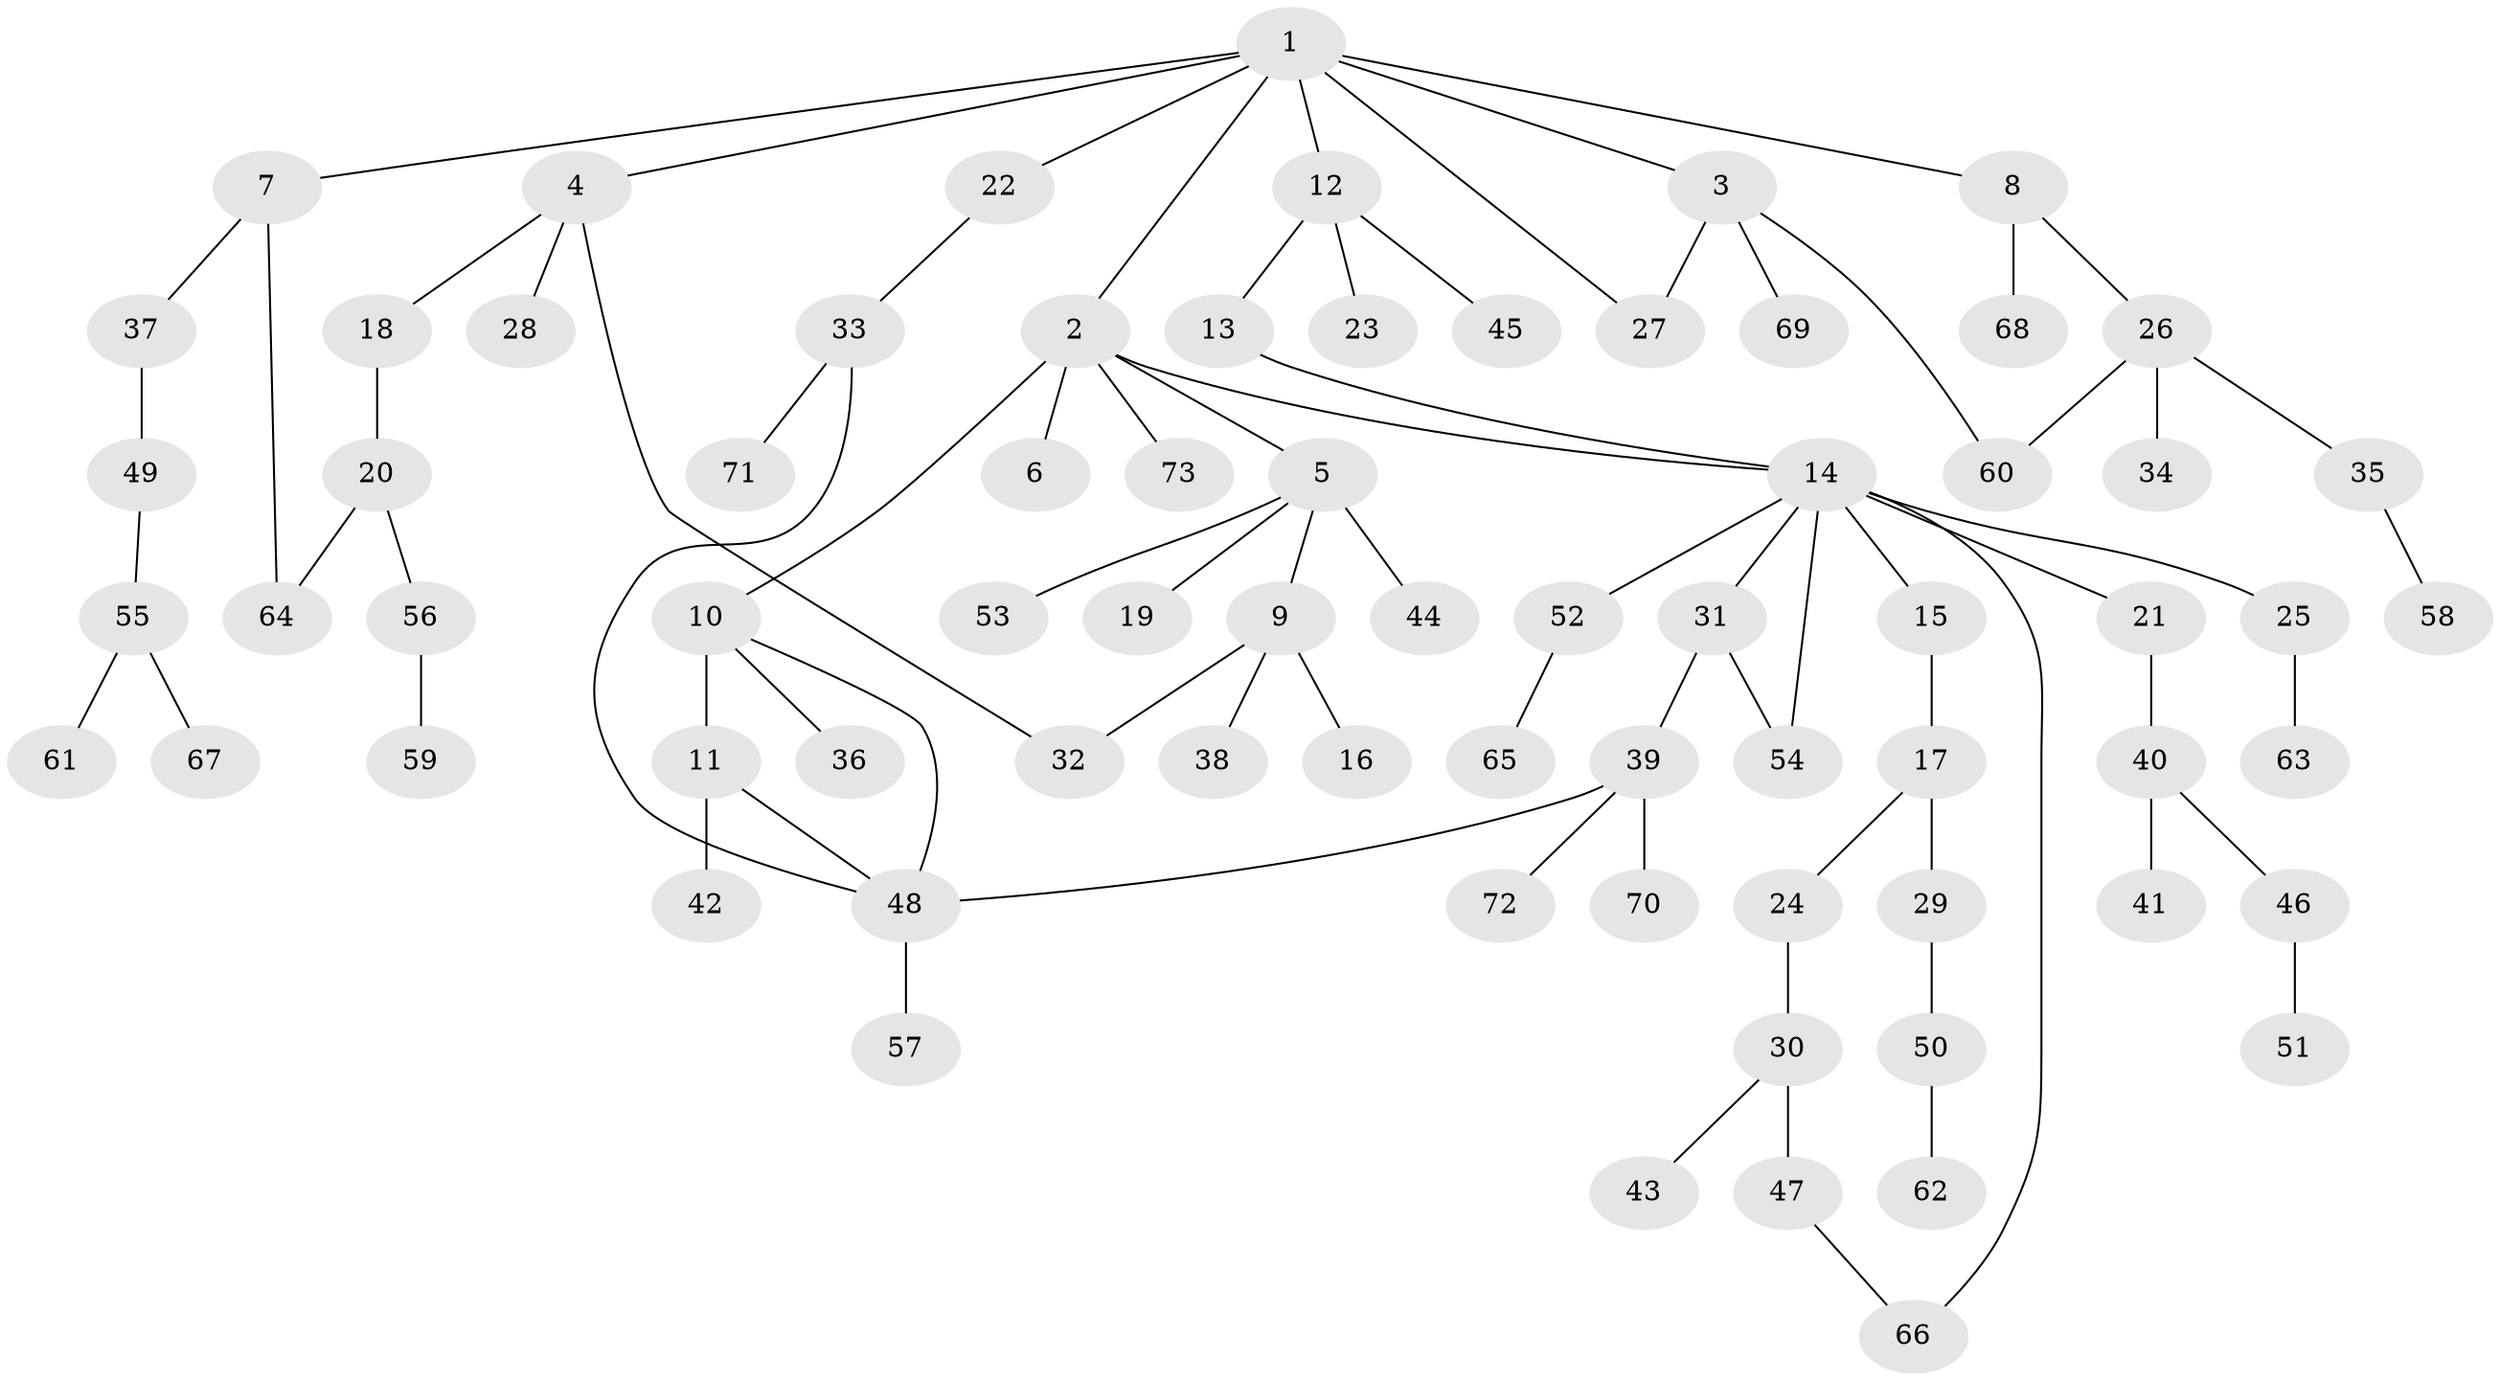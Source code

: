 // coarse degree distribution, {11: 0.047619047619047616, 2: 0.09523809523809523, 3: 0.14285714285714285, 1: 0.5714285714285714, 4: 0.09523809523809523, 6: 0.047619047619047616}
// Generated by graph-tools (version 1.1) at 2025/17/03/04/25 18:17:11]
// undirected, 73 vertices, 82 edges
graph export_dot {
graph [start="1"]
  node [color=gray90,style=filled];
  1;
  2;
  3;
  4;
  5;
  6;
  7;
  8;
  9;
  10;
  11;
  12;
  13;
  14;
  15;
  16;
  17;
  18;
  19;
  20;
  21;
  22;
  23;
  24;
  25;
  26;
  27;
  28;
  29;
  30;
  31;
  32;
  33;
  34;
  35;
  36;
  37;
  38;
  39;
  40;
  41;
  42;
  43;
  44;
  45;
  46;
  47;
  48;
  49;
  50;
  51;
  52;
  53;
  54;
  55;
  56;
  57;
  58;
  59;
  60;
  61;
  62;
  63;
  64;
  65;
  66;
  67;
  68;
  69;
  70;
  71;
  72;
  73;
  1 -- 2;
  1 -- 3;
  1 -- 4;
  1 -- 7;
  1 -- 8;
  1 -- 12;
  1 -- 22;
  1 -- 27;
  2 -- 5;
  2 -- 6;
  2 -- 10;
  2 -- 73;
  2 -- 14;
  3 -- 27;
  3 -- 69;
  3 -- 60;
  4 -- 18;
  4 -- 28;
  4 -- 32;
  5 -- 9;
  5 -- 19;
  5 -- 44;
  5 -- 53;
  7 -- 37;
  7 -- 64;
  8 -- 26;
  8 -- 68;
  9 -- 16;
  9 -- 32;
  9 -- 38;
  10 -- 11;
  10 -- 36;
  10 -- 48;
  11 -- 42;
  11 -- 48;
  12 -- 13;
  12 -- 23;
  12 -- 45;
  13 -- 14;
  14 -- 15;
  14 -- 21;
  14 -- 25;
  14 -- 31;
  14 -- 52;
  14 -- 54;
  14 -- 66;
  15 -- 17;
  17 -- 24;
  17 -- 29;
  18 -- 20;
  20 -- 56;
  20 -- 64;
  21 -- 40;
  22 -- 33;
  24 -- 30;
  25 -- 63;
  26 -- 34;
  26 -- 35;
  26 -- 60;
  29 -- 50;
  30 -- 43;
  30 -- 47;
  31 -- 39;
  31 -- 54;
  33 -- 48;
  33 -- 71;
  35 -- 58;
  37 -- 49;
  39 -- 70;
  39 -- 72;
  39 -- 48;
  40 -- 41;
  40 -- 46;
  46 -- 51;
  47 -- 66;
  48 -- 57;
  49 -- 55;
  50 -- 62;
  52 -- 65;
  55 -- 61;
  55 -- 67;
  56 -- 59;
}
